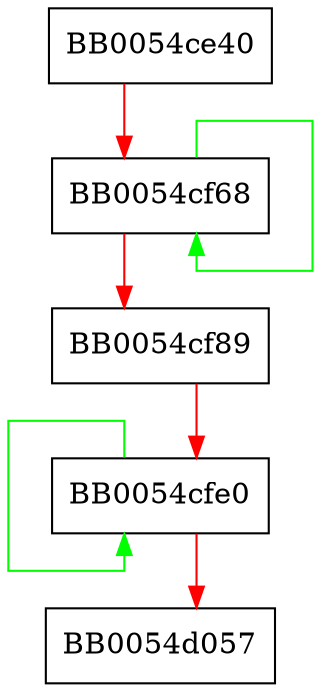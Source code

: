digraph RSAZ_512_mod_exp {
  node [shape="box"];
  graph [splines=ortho];
  BB0054ce40 -> BB0054cf68 [color="red"];
  BB0054cf68 -> BB0054cf68 [color="green"];
  BB0054cf68 -> BB0054cf89 [color="red"];
  BB0054cf89 -> BB0054cfe0 [color="red"];
  BB0054cfe0 -> BB0054cfe0 [color="green"];
  BB0054cfe0 -> BB0054d057 [color="red"];
}